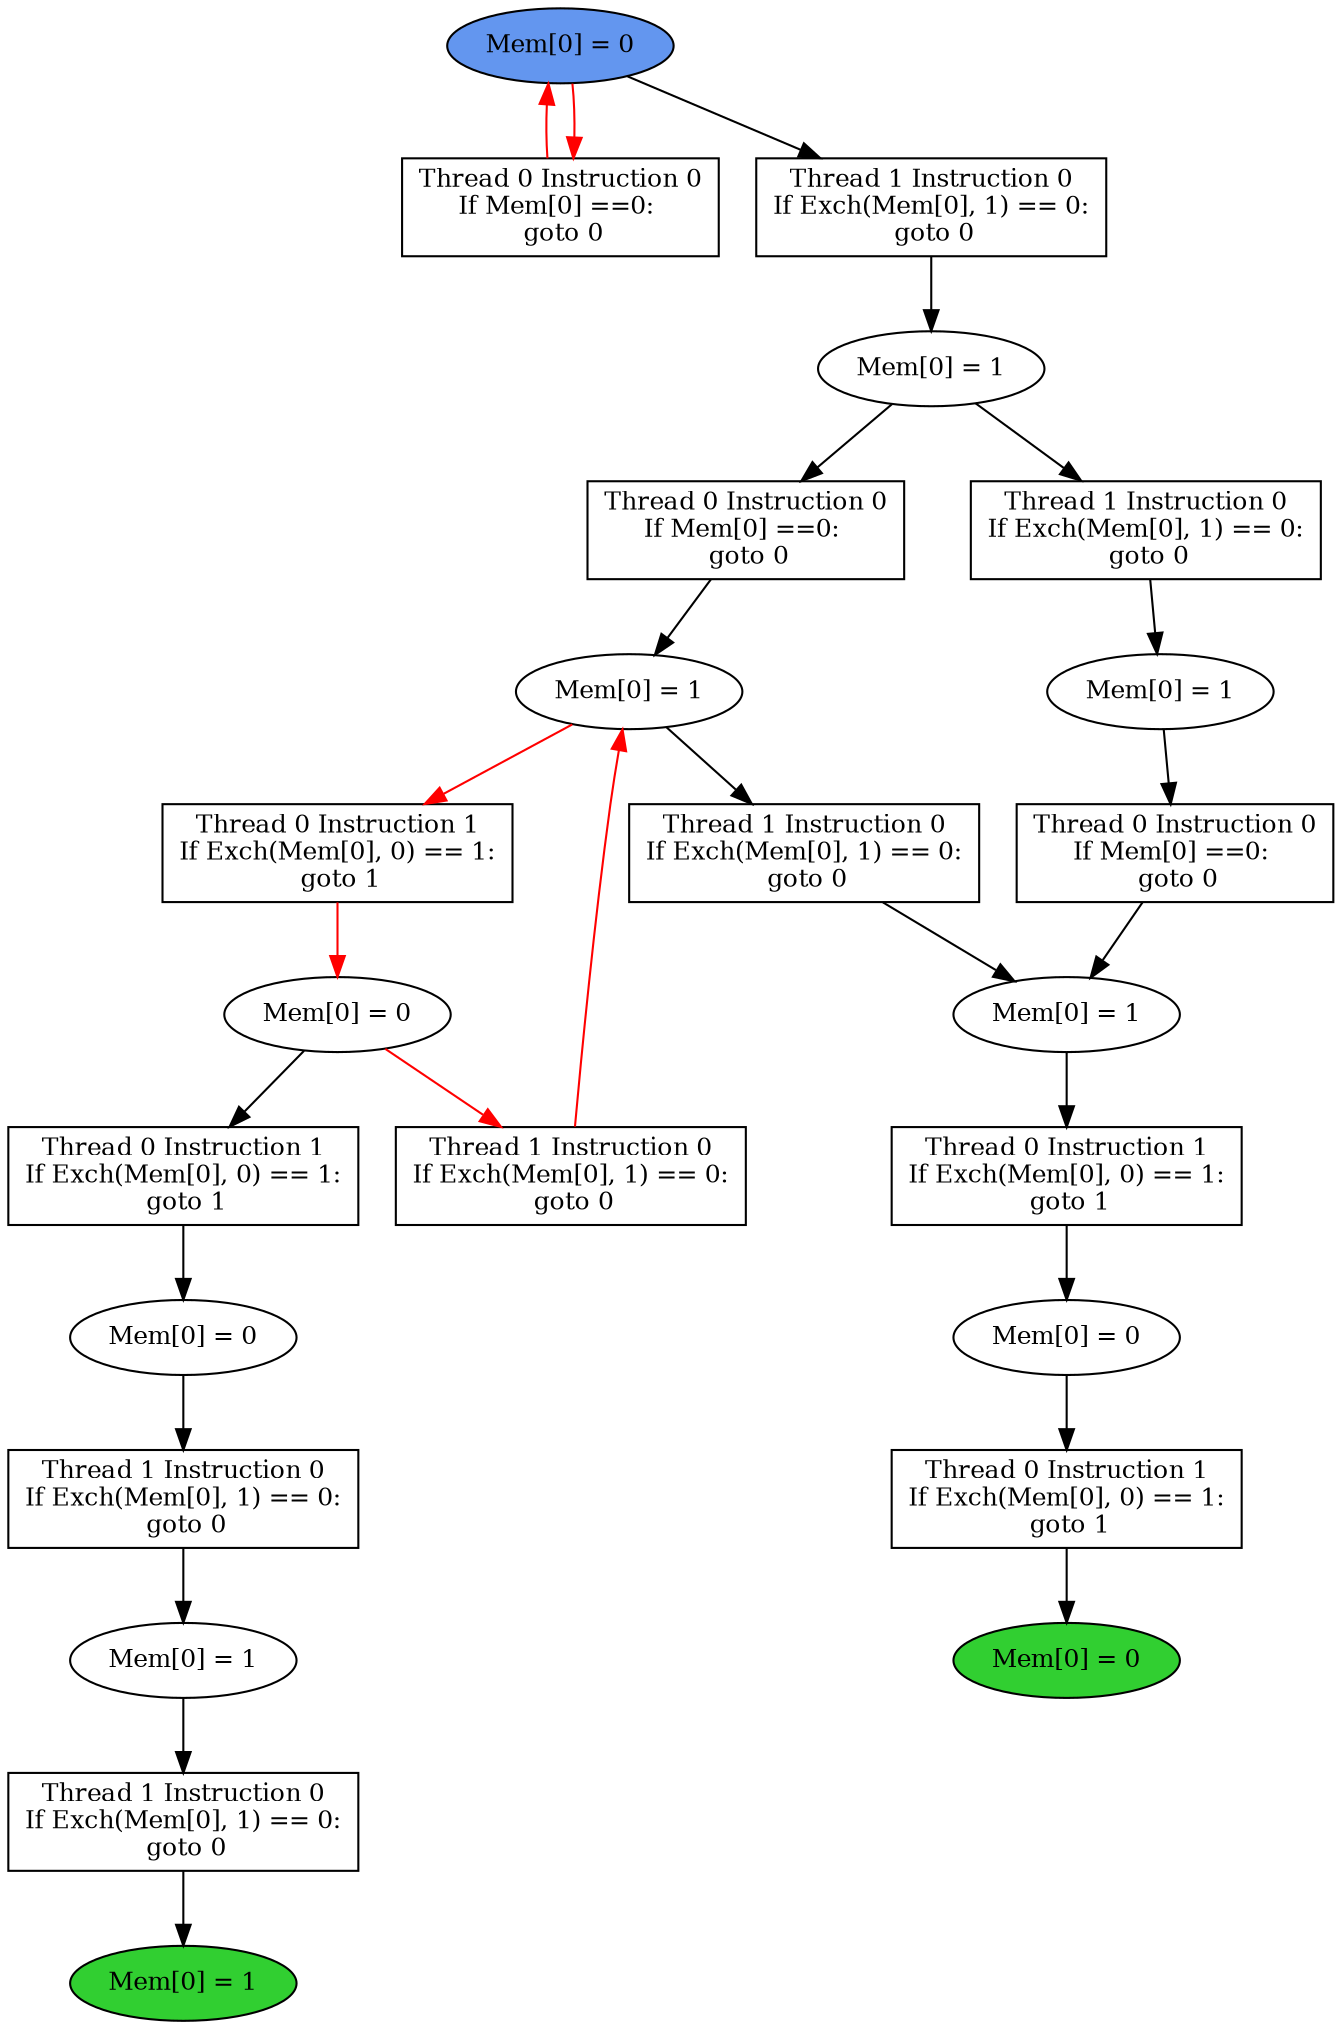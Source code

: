 digraph "graph" {
graph [fontsize=12]
node [fontsize=12]
edge [fontsize=12]
rankdir=TB;
"N15" -> "N14" [uuid = "<A0, END0>", color = "#000000", fontcolor = "#ffffff", style = "solid", label = "", dir = "forward", weight = "1"]
"N17" -> "N16" [uuid = "<A1, S7>", color = "#000000", fontcolor = "#ffffff", style = "solid", label = "", dir = "forward", weight = "1"]
"N31" -> "N30" [uuid = "<A2, S1>", color = "#000000", fontcolor = "#ffffff", style = "solid", label = "", dir = "forward", weight = "1"]
"N20" -> "N18" [uuid = "<A3, S0>", color = "#000000", fontcolor = "#ffffff", style = "solid", label = "", dir = "forward", weight = "1"]
"N34" -> "N26" [uuid = "<A4, START$0>", color = "#ff0000", fontcolor = "#ffffff", style = "solid", label = "", dir = "back", weight = "1"]
"N13" -> "N12" [uuid = "<A5, S6>", color = "#000000", fontcolor = "#ffffff", style = "solid", label = "", dir = "forward", weight = "1"]
"N29" -> "N28" [uuid = "<A6, S5>", color = "#ff0000", fontcolor = "#ffffff", style = "solid", label = "", dir = "forward", weight = "1"]
"N9" -> "N8" [uuid = "<A7, END1>", color = "#000000", fontcolor = "#ffffff", style = "solid", label = "", dir = "forward", weight = "1"]
"N22" -> "N21" [uuid = "<A8, S4>", color = "#000000", fontcolor = "#ffffff", style = "solid", label = "", dir = "forward", weight = "1"]
"N33" -> "N32" [uuid = "<A9, S3>", color = "#000000", fontcolor = "#ffffff", style = "solid", label = "", dir = "forward", weight = "1"]
"N11" -> "N10" [uuid = "<A10, S2>", color = "#000000", fontcolor = "#ffffff", style = "solid", label = "", dir = "forward", weight = "1"]
"N30" -> "N27" [uuid = "<A11, S1>", color = "#ff0000", fontcolor = "#ffffff", style = "solid", label = "", dir = "back", weight = "1"]
"N19" -> "N18" [uuid = "<A12, S0>", color = "#000000", fontcolor = "#ffffff", style = "solid", label = "", dir = "forward", weight = "1"]
"N16" -> "N15" [uuid = "<A0, S7>", color = "#000000", fontcolor = "#ffffff", style = "solid", label = "", dir = "forward", weight = "1"]
"N18" -> "N17" [uuid = "<A1, S0>", color = "#000000", fontcolor = "#ffffff", style = "solid", label = "", dir = "forward", weight = "1"]
"N32" -> "N31" [uuid = "<A2, S3>", color = "#000000", fontcolor = "#ffffff", style = "solid", label = "", dir = "forward", weight = "1"]
"N21" -> "N20" [uuid = "<A3, S4>", color = "#000000", fontcolor = "#ffffff", style = "solid", label = "", dir = "forward", weight = "1"]
"N34" -> "N26" [uuid = "<A4, START$0>", color = "#ff0000", fontcolor = "#ffffff", style = "solid", label = "", dir = "forward", weight = "1"]
"N28" -> "N13" [uuid = "<A5, S5>", color = "#000000", fontcolor = "#ffffff", style = "solid", label = "", dir = "forward", weight = "1"]
"N30" -> "N29" [uuid = "<A6, S1>", color = "#ff0000", fontcolor = "#ffffff", style = "solid", label = "", dir = "forward", weight = "1"]
"N10" -> "N9" [uuid = "<A7, S2>", color = "#000000", fontcolor = "#ffffff", style = "solid", label = "", dir = "forward", weight = "1"]
"N32" -> "N22" [uuid = "<A8, S3>", color = "#000000", fontcolor = "#ffffff", style = "solid", label = "", dir = "forward", weight = "1"]
"N34" -> "N33" [uuid = "<A9, START$0>", color = "#000000", fontcolor = "#ffffff", style = "solid", label = "", dir = "forward", weight = "1"]
"N12" -> "N11" [uuid = "<A10, S6>", color = "#000000", fontcolor = "#ffffff", style = "solid", label = "", dir = "forward", weight = "1"]
"N28" -> "N27" [uuid = "<A11, S5>", color = "#ff0000", fontcolor = "#ffffff", style = "solid", label = "", dir = "forward", weight = "1"]
"N30" -> "N19" [uuid = "<A12, S1>", color = "#000000", fontcolor = "#ffffff", style = "solid", label = "", dir = "forward", weight = "1"]
"N8" [uuid="END1", label="Mem[0] = 1", fillcolor = "#31cf31", fontcolor = "#000000", shape = "ellipse", style = "filled, solid"]
"N9" [uuid="A7", label="Thread 1 Instruction 0
If Exch(Mem[0], 1) == 0:
 goto 0", fillcolor = "#ffffff", fontcolor = "#000000", shape = "box", style = "filled, solid"]
"N10" [uuid="S2", label="Mem[0] = 1", fillcolor = "#ffffff", fontcolor = "#000000", shape = "ellipse", style = "filled, solid"]
"N11" [uuid="A10", label="Thread 1 Instruction 0
If Exch(Mem[0], 1) == 0:
 goto 0", fillcolor = "#ffffff", fontcolor = "#000000", shape = "box", style = "filled, solid"]
"N12" [uuid="S6", label="Mem[0] = 0", fillcolor = "#ffffff", fontcolor = "#000000", shape = "ellipse", style = "filled, solid"]
"N13" [uuid="A5", label="Thread 0 Instruction 1
If Exch(Mem[0], 0) == 1:
 goto 1", fillcolor = "#ffffff", fontcolor = "#000000", shape = "box", style = "filled, solid"]
"N14" [uuid="END0", label="Mem[0] = 0", fillcolor = "#31cf31", fontcolor = "#000000", shape = "ellipse", style = "filled, solid"]
"N15" [uuid="A0", label="Thread 0 Instruction 1
If Exch(Mem[0], 0) == 1:
 goto 1", fillcolor = "#ffffff", fontcolor = "#000000", shape = "box", style = "filled, solid"]
"N16" [uuid="S7", label="Mem[0] = 0", fillcolor = "#ffffff", fontcolor = "#000000", shape = "ellipse", style = "filled, solid"]
"N17" [uuid="A1", label="Thread 0 Instruction 1
If Exch(Mem[0], 0) == 1:
 goto 1", fillcolor = "#ffffff", fontcolor = "#000000", shape = "box", style = "filled, solid"]
"N18" [uuid="S0", label="Mem[0] = 1", fillcolor = "#ffffff", fontcolor = "#000000", shape = "ellipse", style = "filled, solid"]
"N19" [uuid="A12", label="Thread 1 Instruction 0
If Exch(Mem[0], 1) == 0:
 goto 0", fillcolor = "#ffffff", fontcolor = "#000000", shape = "box", style = "filled, solid"]
"N20" [uuid="A3", label="Thread 0 Instruction 0
If Mem[0] ==0: 
 goto 0", fillcolor = "#ffffff", fontcolor = "#000000", shape = "box", style = "filled, solid"]
"N21" [uuid="S4", label="Mem[0] = 1", fillcolor = "#ffffff", fontcolor = "#000000", shape = "ellipse", style = "filled, solid"]
"N22" [uuid="A8", label="Thread 1 Instruction 0
If Exch(Mem[0], 1) == 0:
 goto 0", fillcolor = "#ffffff", fontcolor = "#000000", shape = "box", style = "filled, solid"]
"N26" [uuid="A4", label="Thread 0 Instruction 0
If Mem[0] ==0: 
 goto 0", fillcolor = "#ffffff", fontcolor = "#000000", shape = "box", style = "filled, solid"]
"N27" [uuid="A11", label="Thread 1 Instruction 0
If Exch(Mem[0], 1) == 0:
 goto 0", fillcolor = "#ffffff", fontcolor = "#000000", shape = "box", style = "filled, solid"]
"N28" [uuid="S5", label="Mem[0] = 0", fillcolor = "#ffffff", fontcolor = "#000000", shape = "ellipse", style = "filled, solid"]
"N29" [uuid="A6", label="Thread 0 Instruction 1
If Exch(Mem[0], 0) == 1:
 goto 1", fillcolor = "#ffffff", fontcolor = "#000000", shape = "box", style = "filled, solid"]
"N30" [uuid="S1", label="Mem[0] = 1", fillcolor = "#ffffff", fontcolor = "#000000", shape = "ellipse", style = "filled, solid"]
"N31" [uuid="A2", label="Thread 0 Instruction 0
If Mem[0] ==0: 
 goto 0", fillcolor = "#ffffff", fontcolor = "#000000", shape = "box", style = "filled, solid"]
"N32" [uuid="S3", label="Mem[0] = 1", fillcolor = "#ffffff", fontcolor = "#000000", shape = "ellipse", style = "filled, solid"]
"N33" [uuid="A9", label="Thread 1 Instruction 0
If Exch(Mem[0], 1) == 0:
 goto 0", fillcolor = "#ffffff", fontcolor = "#000000", shape = "box", style = "filled, solid"]
"N34" [uuid="START$0", label="Mem[0] = 0", fillcolor = "#6396ef", fontcolor = "#000000", shape = "ellipse", style = "filled, solid"]
}